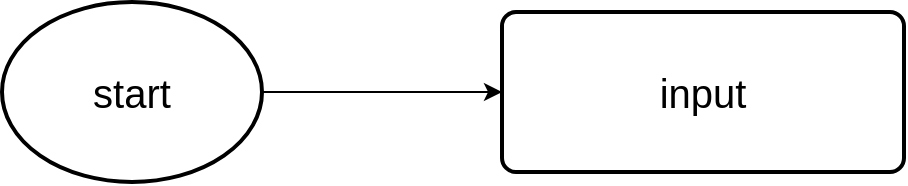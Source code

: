 <mxfile version="24.0.5" type="device">
  <diagram name="第 1 页" id="P9osCMcrQItuJDItJkpf">
    <mxGraphModel dx="794" dy="420" grid="1" gridSize="10" guides="1" tooltips="1" connect="1" arrows="1" fold="1" page="1" pageScale="1" pageWidth="827" pageHeight="1169" math="0" shadow="0">
      <root>
        <mxCell id="0" />
        <mxCell id="1" parent="0" />
        <mxCell id="pRMp-11zHASgi1XdVWck-1" style="edgeStyle=orthogonalEdgeStyle;rounded=0;orthogonalLoop=1;jettySize=auto;html=1;exitX=1;exitY=0.5;exitDx=0;exitDy=0;exitPerimeter=0;entryX=0;entryY=0.5;entryDx=0;entryDy=0;" edge="1" parent="1" source="pRMp-11zHASgi1XdVWck-2" target="pRMp-11zHASgi1XdVWck-3">
          <mxGeometry relative="1" as="geometry" />
        </mxCell>
        <mxCell id="pRMp-11zHASgi1XdVWck-2" value="&lt;font style=&quot;font-size: 20px;&quot;&gt;start&lt;/font&gt;" style="strokeWidth=2;html=1;shape=mxgraph.flowchart.start_1;whiteSpace=wrap;" vertex="1" parent="1">
          <mxGeometry x="100" y="214" width="130" height="90" as="geometry" />
        </mxCell>
        <mxCell id="pRMp-11zHASgi1XdVWck-3" value="&lt;font style=&quot;font-size: 20px;&quot;&gt;input&lt;br&gt;&lt;/font&gt;" style="rounded=1;whiteSpace=wrap;html=1;absoluteArcSize=1;arcSize=14;strokeWidth=2;" vertex="1" parent="1">
          <mxGeometry x="350" y="219" width="201" height="80" as="geometry" />
        </mxCell>
      </root>
    </mxGraphModel>
  </diagram>
</mxfile>
